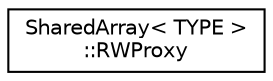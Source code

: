 digraph "Graphical Class Hierarchy"
{
  edge [fontname="Helvetica",fontsize="10",labelfontname="Helvetica",labelfontsize="10"];
  node [fontname="Helvetica",fontsize="10",shape=record];
  rankdir="LR";
  Node0 [label="SharedArray\< TYPE \>\l::RWProxy",height=0.2,width=0.4,color="black", fillcolor="white", style="filled",URL="$class_shared_array_1_1_r_w_proxy.html",tooltip="proxy class to distinguish reads from writes "];
}

